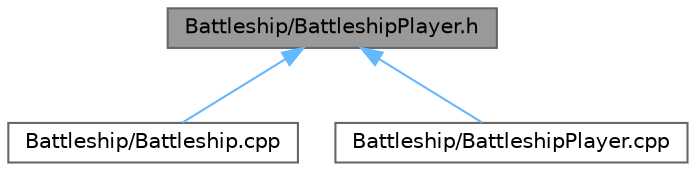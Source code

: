 digraph "Battleship/BattleshipPlayer.h"
{
 // LATEX_PDF_SIZE
  bgcolor="transparent";
  edge [fontname=Helvetica,fontsize=10,labelfontname=Helvetica,labelfontsize=10];
  node [fontname=Helvetica,fontsize=10,shape=box,height=0.2,width=0.4];
  Node1 [id="Node000001",label="Battleship/BattleshipPlayer.h",height=0.2,width=0.4,color="gray40", fillcolor="grey60", style="filled", fontcolor="black",tooltip=" "];
  Node1 -> Node2 [id="edge3_Node000001_Node000002",dir="back",color="steelblue1",style="solid",tooltip=" "];
  Node2 [id="Node000002",label="Battleship/Battleship.cpp",height=0.2,width=0.4,color="grey40", fillcolor="white", style="filled",URL="$_battleship_8cpp.html",tooltip=" "];
  Node1 -> Node3 [id="edge4_Node000001_Node000003",dir="back",color="steelblue1",style="solid",tooltip=" "];
  Node3 [id="Node000003",label="Battleship/BattleshipPlayer.cpp",height=0.2,width=0.4,color="grey40", fillcolor="white", style="filled",URL="$_battleship_player_8cpp.html",tooltip=" "];
}
